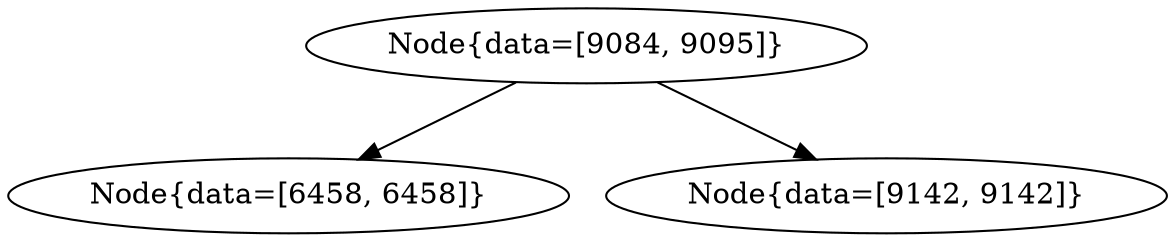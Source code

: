 digraph G{
1747790231 [label="Node{data=[9084, 9095]}"]
1747790231 -> 1914993082
1914993082 [label="Node{data=[6458, 6458]}"]
1747790231 -> 567409023
567409023 [label="Node{data=[9142, 9142]}"]
}
